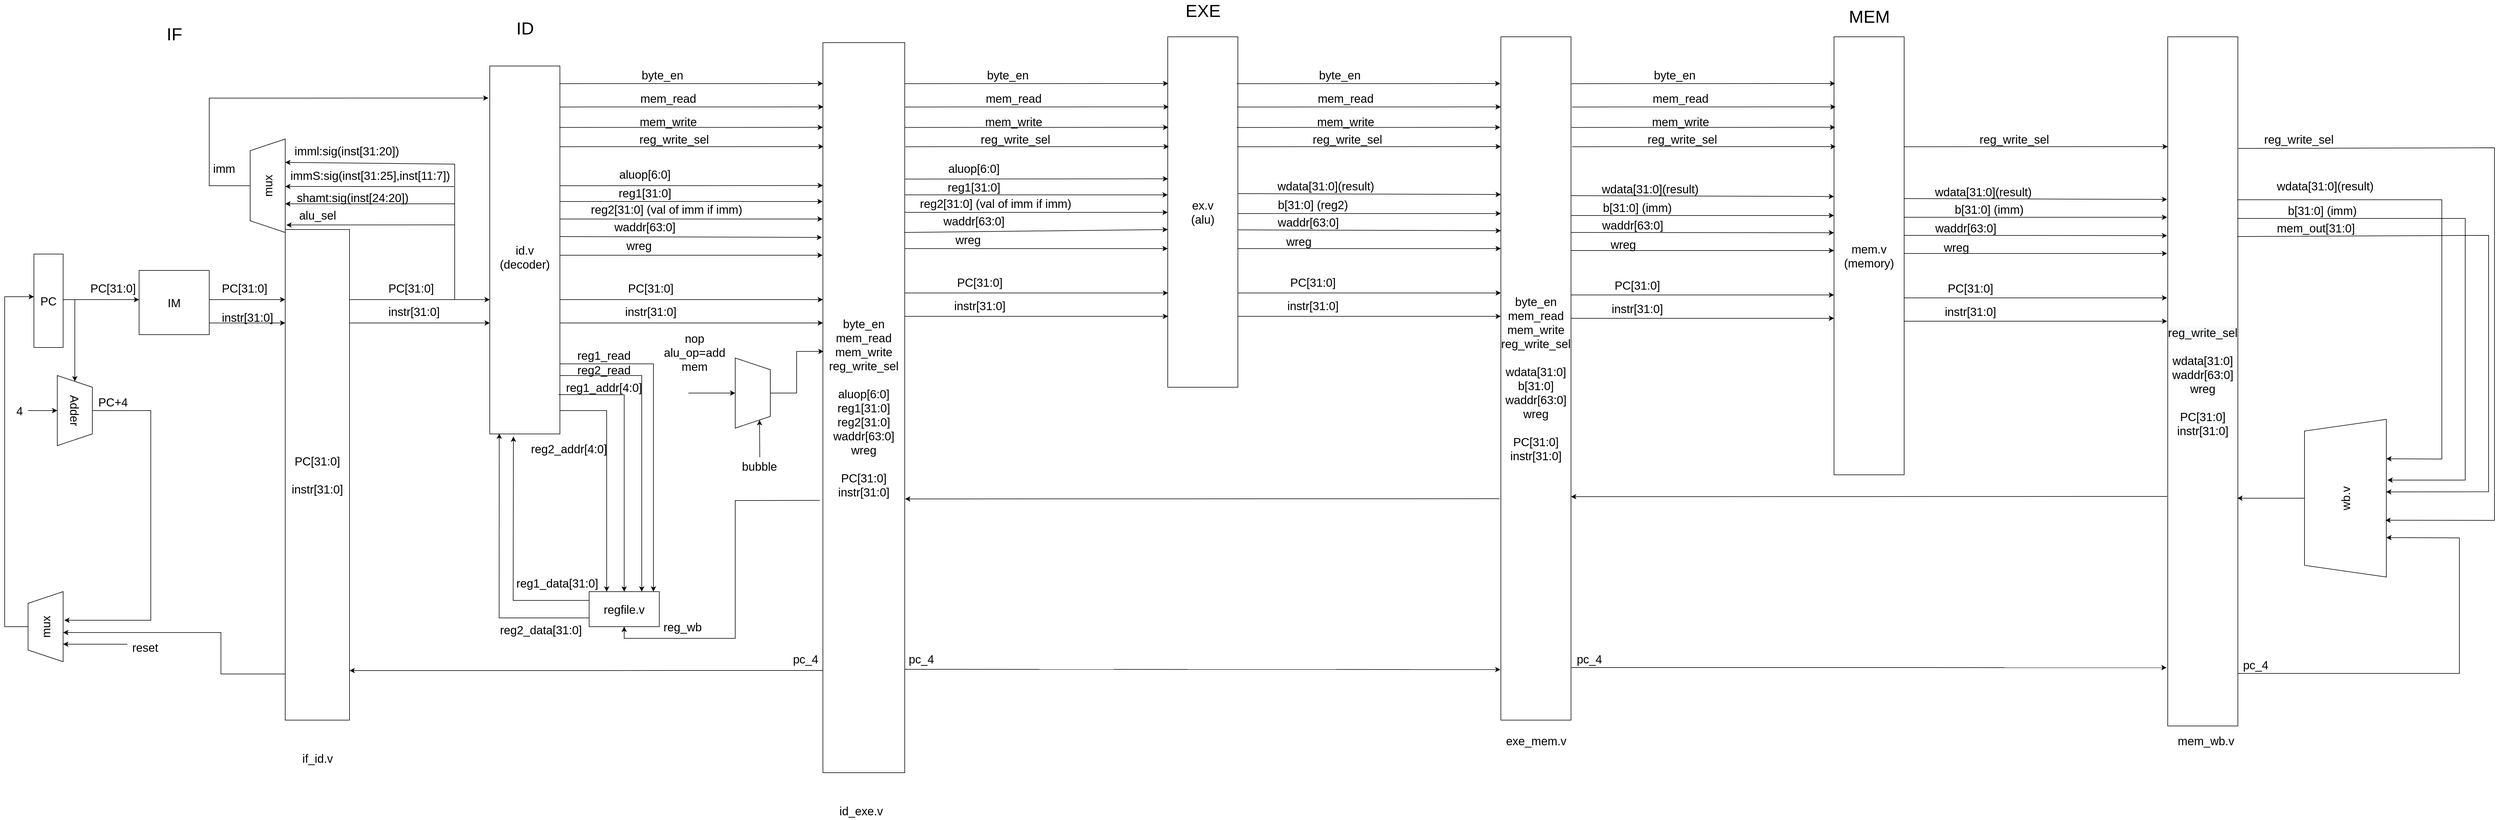 <mxfile version="15.6.8" type="github">
  <diagram id="prtHgNgQTEPvFCAcTncT" name="Page-1">
    <mxGraphModel dx="2178" dy="1965" grid="1" gridSize="10" guides="1" tooltips="1" connect="1" arrows="1" fold="1" page="1" pageScale="1" pageWidth="827" pageHeight="1169" math="0" shadow="0">
      <root>
        <mxCell id="0" />
        <mxCell id="1" parent="0" />
        <mxCell id="M1y-c-umGduQYgalox2f-2" value="&lt;font style=&quot;font-size: 20px&quot;&gt;PC&lt;/font&gt;" style="rounded=0;whiteSpace=wrap;html=1;" parent="1" vertex="1">
          <mxGeometry x="40" y="182" width="50" height="160" as="geometry" />
        </mxCell>
        <mxCell id="M1y-c-umGduQYgalox2f-3" value="" style="endArrow=classic;html=1;rounded=0;" parent="1" edge="1">
          <mxGeometry width="50" height="50" relative="1" as="geometry">
            <mxPoint x="90" y="260" as="sourcePoint" />
            <mxPoint x="220" y="260" as="targetPoint" />
          </mxGeometry>
        </mxCell>
        <mxCell id="M1y-c-umGduQYgalox2f-4" value="&lt;font style=&quot;font-size: 20px&quot;&gt;IM&lt;/font&gt;" style="whiteSpace=wrap;html=1;" parent="1" vertex="1">
          <mxGeometry x="220" y="210" width="120" height="110" as="geometry" />
        </mxCell>
        <mxCell id="M1y-c-umGduQYgalox2f-5" value="&lt;font style=&quot;font-size: 20px&quot;&gt;PC[31:0]&lt;/font&gt;" style="text;html=1;align=center;verticalAlign=middle;resizable=0;points=[];autosize=1;strokeColor=none;fillColor=none;" parent="1" vertex="1">
          <mxGeometry x="130" y="230" width="90" height="20" as="geometry" />
        </mxCell>
        <mxCell id="M1y-c-umGduQYgalox2f-6" value="" style="endArrow=classic;html=1;rounded=0;" parent="1" edge="1">
          <mxGeometry width="50" height="50" relative="1" as="geometry">
            <mxPoint x="340" y="260" as="sourcePoint" />
            <mxPoint x="470" y="260" as="targetPoint" />
          </mxGeometry>
        </mxCell>
        <mxCell id="M1y-c-umGduQYgalox2f-7" value="" style="endArrow=classic;html=1;rounded=0;" parent="1" edge="1">
          <mxGeometry width="50" height="50" relative="1" as="geometry">
            <mxPoint x="340" y="300.0" as="sourcePoint" />
            <mxPoint x="470" y="300.0" as="targetPoint" />
          </mxGeometry>
        </mxCell>
        <mxCell id="M1y-c-umGduQYgalox2f-8" value="&lt;span style=&quot;font-size: 20px&quot;&gt;PC[31:0]&lt;/span&gt;" style="text;html=1;align=center;verticalAlign=middle;resizable=0;points=[];autosize=1;strokeColor=none;fillColor=none;" parent="1" vertex="1">
          <mxGeometry x="355" y="230" width="90" height="20" as="geometry" />
        </mxCell>
        <mxCell id="M1y-c-umGduQYgalox2f-9" value="&lt;font style=&quot;font-size: 20px&quot;&gt;instr[31:0]&lt;/font&gt;" style="text;html=1;align=center;verticalAlign=middle;resizable=0;points=[];autosize=1;strokeColor=none;fillColor=none;" parent="1" vertex="1">
          <mxGeometry x="355" y="280" width="100" height="20" as="geometry" />
        </mxCell>
        <mxCell id="M1y-c-umGduQYgalox2f-10" value="&lt;font style=&quot;font-size: 20px&quot;&gt;PC[31:0]&lt;br&gt;&lt;br&gt;instr[31:0]&lt;/font&gt;" style="rounded=0;whiteSpace=wrap;html=1;align=center;" parent="1" vertex="1">
          <mxGeometry x="470" y="140" width="110" height="840" as="geometry" />
        </mxCell>
        <mxCell id="M1y-c-umGduQYgalox2f-11" value="&lt;font style=&quot;font-size: 30px&quot;&gt;IF&lt;/font&gt;" style="text;html=1;align=center;verticalAlign=middle;resizable=0;points=[];autosize=1;strokeColor=none;fillColor=none;" parent="1" vertex="1">
          <mxGeometry x="260" y="-210" width="40" height="30" as="geometry" />
        </mxCell>
        <mxCell id="M1y-c-umGduQYgalox2f-13" value="if_id.v&lt;br&gt;" style="text;html=1;align=center;verticalAlign=middle;resizable=0;points=[];autosize=1;strokeColor=none;fillColor=none;fontSize=20;" parent="1" vertex="1">
          <mxGeometry x="490" y="1030" width="70" height="30" as="geometry" />
        </mxCell>
        <mxCell id="M1y-c-umGduQYgalox2f-17" value="" style="endArrow=classic;html=1;rounded=0;entryX=0;entryY=0.636;entryDx=0;entryDy=0;entryPerimeter=0;" parent="1" edge="1">
          <mxGeometry width="50" height="50" relative="1" as="geometry">
            <mxPoint x="580" y="260.04" as="sourcePoint" />
            <mxPoint x="820" y="260.0" as="targetPoint" />
          </mxGeometry>
        </mxCell>
        <mxCell id="M1y-c-umGduQYgalox2f-18" value="" style="endArrow=classic;html=1;rounded=0;entryX=0;entryY=0.75;entryDx=0;entryDy=0;" parent="1" edge="1">
          <mxGeometry width="50" height="50" relative="1" as="geometry">
            <mxPoint x="580" y="300" as="sourcePoint" />
            <mxPoint x="820" y="300" as="targetPoint" />
          </mxGeometry>
        </mxCell>
        <mxCell id="M1y-c-umGduQYgalox2f-19" value="&lt;font style=&quot;font-size: 20px&quot;&gt;PC[31:0]&lt;/font&gt;" style="text;html=1;align=center;verticalAlign=middle;resizable=0;points=[];autosize=1;strokeColor=none;fillColor=none;" parent="1" vertex="1">
          <mxGeometry x="640" y="230" width="90" height="20" as="geometry" />
        </mxCell>
        <mxCell id="M1y-c-umGduQYgalox2f-20" value="&lt;font style=&quot;font-size: 20px&quot;&gt;instr[31:0]&lt;/font&gt;" style="text;html=1;align=center;verticalAlign=middle;resizable=0;points=[];autosize=1;strokeColor=none;fillColor=none;" parent="1" vertex="1">
          <mxGeometry x="640" y="270" width="100" height="20" as="geometry" />
        </mxCell>
        <mxCell id="M1y-c-umGduQYgalox2f-22" value="&lt;br&gt;id.v&lt;br&gt;(decoder)" style="rounded=0;whiteSpace=wrap;html=1;fontSize=20;align=center;" parent="1" vertex="1">
          <mxGeometry x="820" y="-140" width="120" height="630" as="geometry" />
        </mxCell>
        <mxCell id="M1y-c-umGduQYgalox2f-24" value="regfile.v" style="rounded=0;whiteSpace=wrap;html=1;fontSize=20;align=center;" parent="1" vertex="1">
          <mxGeometry x="990" y="760" width="120" height="60" as="geometry" />
        </mxCell>
        <mxCell id="M1y-c-umGduQYgalox2f-25" value="" style="endArrow=classic;html=1;rounded=0;fontSize=20;entryX=0.25;entryY=0;entryDx=0;entryDy=0;" parent="1" target="M1y-c-umGduQYgalox2f-24" edge="1">
          <mxGeometry width="50" height="50" relative="1" as="geometry">
            <mxPoint x="940" y="450" as="sourcePoint" />
            <mxPoint x="1170" y="310" as="targetPoint" />
            <Array as="points">
              <mxPoint x="1020" y="450" />
              <mxPoint x="1020" y="470" />
            </Array>
          </mxGeometry>
        </mxCell>
        <mxCell id="M1y-c-umGduQYgalox2f-26" value="" style="endArrow=classic;html=1;rounded=0;fontSize=20;exitX=-0.016;exitY=0.919;exitDx=0;exitDy=0;exitPerimeter=0;entryX=0.5;entryY=0;entryDx=0;entryDy=0;" parent="1" source="M1y-c-umGduQYgalox2f-31" target="M1y-c-umGduQYgalox2f-24" edge="1">
          <mxGeometry width="50" height="50" relative="1" as="geometry">
            <mxPoint x="940" y="400" as="sourcePoint" />
            <mxPoint x="1060" y="670" as="targetPoint" />
            <Array as="points">
              <mxPoint x="1050" y="423" />
            </Array>
          </mxGeometry>
        </mxCell>
        <mxCell id="M1y-c-umGduQYgalox2f-27" value="" style="endArrow=classic;html=1;rounded=0;fontSize=20;" parent="1" edge="1">
          <mxGeometry width="50" height="50" relative="1" as="geometry">
            <mxPoint x="940" y="370" as="sourcePoint" />
            <mxPoint x="1100" y="760" as="targetPoint" />
            <Array as="points">
              <mxPoint x="1100" y="370" />
            </Array>
          </mxGeometry>
        </mxCell>
        <mxCell id="M1y-c-umGduQYgalox2f-28" value="" style="endArrow=classic;html=1;rounded=0;fontSize=20;entryX=0.75;entryY=0;entryDx=0;entryDy=0;" parent="1" target="M1y-c-umGduQYgalox2f-24" edge="1">
          <mxGeometry width="50" height="50" relative="1" as="geometry">
            <mxPoint x="940" y="390" as="sourcePoint" />
            <mxPoint x="1020" y="640" as="targetPoint" />
            <Array as="points">
              <mxPoint x="1080" y="390" />
            </Array>
          </mxGeometry>
        </mxCell>
        <mxCell id="M1y-c-umGduQYgalox2f-29" value="reg1_read" style="text;html=1;align=center;verticalAlign=middle;resizable=0;points=[];autosize=1;strokeColor=none;fillColor=none;fontSize=20;" parent="1" vertex="1">
          <mxGeometry x="960" y="340" width="110" height="30" as="geometry" />
        </mxCell>
        <mxCell id="M1y-c-umGduQYgalox2f-30" value="reg2_read" style="text;html=1;align=center;verticalAlign=middle;resizable=0;points=[];autosize=1;strokeColor=none;fillColor=none;fontSize=20;" parent="1" vertex="1">
          <mxGeometry x="960" y="365" width="110" height="30" as="geometry" />
        </mxCell>
        <mxCell id="M1y-c-umGduQYgalox2f-31" value="reg1_addr[4:0]" style="text;html=1;align=center;verticalAlign=middle;resizable=0;points=[];autosize=1;strokeColor=none;fillColor=none;fontSize=20;" parent="1" vertex="1">
          <mxGeometry x="940" y="395" width="150" height="30" as="geometry" />
        </mxCell>
        <mxCell id="M1y-c-umGduQYgalox2f-32" value="reg2_addr[4:0]" style="text;html=1;align=center;verticalAlign=middle;resizable=0;points=[];autosize=1;strokeColor=none;fillColor=none;fontSize=20;" parent="1" vertex="1">
          <mxGeometry x="880" y="500" width="150" height="30" as="geometry" />
        </mxCell>
        <mxCell id="M1y-c-umGduQYgalox2f-33" value="" style="endArrow=classic;html=1;rounded=0;fontSize=20;exitX=0;exitY=0.25;exitDx=0;exitDy=0;entryX=0.337;entryY=1.007;entryDx=0;entryDy=0;entryPerimeter=0;" parent="1" source="M1y-c-umGduQYgalox2f-24" target="M1y-c-umGduQYgalox2f-22" edge="1">
          <mxGeometry width="50" height="50" relative="1" as="geometry">
            <mxPoint x="860" y="540" as="sourcePoint" />
            <mxPoint x="910" y="490" as="targetPoint" />
            <Array as="points">
              <mxPoint x="860" y="775" />
            </Array>
          </mxGeometry>
        </mxCell>
        <mxCell id="M1y-c-umGduQYgalox2f-35" value="" style="endArrow=classic;html=1;rounded=0;fontSize=20;exitX=0;exitY=0.75;exitDx=0;exitDy=0;entryX=0.135;entryY=0.999;entryDx=0;entryDy=0;entryPerimeter=0;" parent="1" source="M1y-c-umGduQYgalox2f-24" target="M1y-c-umGduQYgalox2f-22" edge="1">
          <mxGeometry width="50" height="50" relative="1" as="geometry">
            <mxPoint x="820" y="540" as="sourcePoint" />
            <mxPoint x="870" y="490" as="targetPoint" />
            <Array as="points">
              <mxPoint x="836" y="805" />
            </Array>
          </mxGeometry>
        </mxCell>
        <mxCell id="M1y-c-umGduQYgalox2f-36" value="reg1_data[31:0]" style="text;html=1;align=center;verticalAlign=middle;resizable=0;points=[];autosize=1;strokeColor=none;fillColor=none;fontSize=20;" parent="1" vertex="1">
          <mxGeometry x="855" y="730" width="160" height="30" as="geometry" />
        </mxCell>
        <mxCell id="M1y-c-umGduQYgalox2f-37" value="reg2_data[31:0]" style="text;html=1;align=center;verticalAlign=middle;resizable=0;points=[];autosize=1;strokeColor=none;fillColor=none;fontSize=20;" parent="1" vertex="1">
          <mxGeometry x="827" y="810" width="160" height="30" as="geometry" />
        </mxCell>
        <mxCell id="M1y-c-umGduQYgalox2f-38" value="&lt;span style=&quot;font-size: 30px&quot;&gt;ID&lt;/span&gt;" style="text;html=1;align=center;verticalAlign=middle;resizable=0;points=[];autosize=1;strokeColor=none;fillColor=none;" parent="1" vertex="1">
          <mxGeometry x="855" y="-220" width="50" height="30" as="geometry" />
        </mxCell>
        <mxCell id="M1y-c-umGduQYgalox2f-39" value="byte_en&lt;br&gt;mem_read&lt;br&gt;mem_write&lt;br&gt;reg_write_sel&lt;br&gt;&lt;br&gt;aluop[6:0]&lt;br&gt;reg1[31:0]&lt;br&gt;reg2[31:0]&lt;br&gt;waddr[63:0]&lt;br&gt;wreg&lt;br&gt;&lt;br&gt;PC[31:0]&lt;br&gt;instr[31:0]" style="rounded=0;whiteSpace=wrap;html=1;fontSize=20;align=center;" parent="1" vertex="1">
          <mxGeometry x="1390" y="-180" width="140" height="1250" as="geometry" />
        </mxCell>
        <mxCell id="M1y-c-umGduQYgalox2f-41" value="" style="endArrow=classic;html=1;rounded=0;fontSize=20;entryX=0.004;entryY=0.093;entryDx=0;entryDy=0;entryPerimeter=0;" parent="1" edge="1">
          <mxGeometry width="50" height="50" relative="1" as="geometry">
            <mxPoint x="939.52" y="65.02" as="sourcePoint" />
            <mxPoint x="1390" y="64.56" as="targetPoint" />
          </mxGeometry>
        </mxCell>
        <mxCell id="M1y-c-umGduQYgalox2f-42" value="" style="endArrow=classic;html=1;rounded=0;fontSize=20;" parent="1" edge="1">
          <mxGeometry width="50" height="50" relative="1" as="geometry">
            <mxPoint x="939.52" y="92.02" as="sourcePoint" />
            <mxPoint x="1389.52" y="92.02" as="targetPoint" />
          </mxGeometry>
        </mxCell>
        <mxCell id="M1y-c-umGduQYgalox2f-43" value="" style="endArrow=classic;html=1;rounded=0;fontSize=20;" parent="1" edge="1">
          <mxGeometry width="50" height="50" relative="1" as="geometry">
            <mxPoint x="939.52" y="122.02" as="sourcePoint" />
            <mxPoint x="1389.52" y="122.02" as="targetPoint" />
          </mxGeometry>
        </mxCell>
        <mxCell id="M1y-c-umGduQYgalox2f-44" value="" style="endArrow=classic;html=1;rounded=0;fontSize=20;entryX=-0.008;entryY=0.207;entryDx=0;entryDy=0;entryPerimeter=0;" parent="1" edge="1">
          <mxGeometry width="50" height="50" relative="1" as="geometry">
            <mxPoint x="939.52" y="152.02" as="sourcePoint" />
            <mxPoint x="1388.56" y="153.48" as="targetPoint" />
          </mxGeometry>
        </mxCell>
        <mxCell id="M1y-c-umGduQYgalox2f-48" value="&lt;span style=&quot;font-size: 30px&quot;&gt;EXE&lt;/span&gt;" style="text;html=1;align=center;verticalAlign=middle;resizable=0;points=[];autosize=1;strokeColor=none;fillColor=none;" parent="1" vertex="1">
          <mxGeometry x="2000" y="-250" width="80" height="30" as="geometry" />
        </mxCell>
        <mxCell id="M1y-c-umGduQYgalox2f-49" value="aluop[6:0]" style="text;html=1;align=center;verticalAlign=middle;resizable=0;points=[];autosize=1;strokeColor=none;fillColor=none;fontSize=20;" parent="1" vertex="1">
          <mxGeometry x="1035" y="30" width="100" height="30" as="geometry" />
        </mxCell>
        <mxCell id="M1y-c-umGduQYgalox2f-50" value="reg1[31:0]" style="text;html=1;align=center;verticalAlign=middle;resizable=0;points=[];autosize=1;strokeColor=none;fillColor=none;fontSize=20;" parent="1" vertex="1">
          <mxGeometry x="1030" y="62" width="110" height="30" as="geometry" />
        </mxCell>
        <mxCell id="M1y-c-umGduQYgalox2f-51" value="reg2[31:0] (val of imm if imm)" style="text;html=1;align=center;verticalAlign=middle;resizable=0;points=[];autosize=1;strokeColor=none;fillColor=none;fontSize=20;" parent="1" vertex="1">
          <mxGeometry x="987" y="90" width="270" height="30" as="geometry" />
        </mxCell>
        <mxCell id="M1y-c-umGduQYgalox2f-52" value="waddr[63:0]" style="text;html=1;align=center;verticalAlign=middle;resizable=0;points=[];autosize=1;strokeColor=none;fillColor=none;fontSize=20;" parent="1" vertex="1">
          <mxGeometry x="1025" y="120" width="120" height="30" as="geometry" />
        </mxCell>
        <mxCell id="M1y-c-umGduQYgalox2f-53" value="wreg" style="text;html=1;align=center;verticalAlign=middle;resizable=0;points=[];autosize=1;strokeColor=none;fillColor=none;fontSize=20;" parent="1" vertex="1">
          <mxGeometry x="1045" y="152" width="60" height="30" as="geometry" />
        </mxCell>
        <mxCell id="M1y-c-umGduQYgalox2f-56" value="" style="endArrow=classic;html=1;rounded=0;fontSize=20;" parent="1" edge="1">
          <mxGeometry width="50" height="50" relative="1" as="geometry">
            <mxPoint x="939.52" y="184.02" as="sourcePoint" />
            <mxPoint x="1389.52" y="184.02" as="targetPoint" />
          </mxGeometry>
        </mxCell>
        <mxCell id="M1y-c-umGduQYgalox2f-57" value="" style="endArrow=classic;html=1;rounded=0;fontSize=20;" parent="1" edge="1">
          <mxGeometry width="50" height="50" relative="1" as="geometry">
            <mxPoint x="940" y="260" as="sourcePoint" />
            <mxPoint x="1390" y="260" as="targetPoint" />
          </mxGeometry>
        </mxCell>
        <mxCell id="M1y-c-umGduQYgalox2f-58" value="" style="endArrow=classic;html=1;rounded=0;fontSize=20;" parent="1" edge="1">
          <mxGeometry width="50" height="50" relative="1" as="geometry">
            <mxPoint x="940" y="300" as="sourcePoint" />
            <mxPoint x="1390" y="300" as="targetPoint" />
          </mxGeometry>
        </mxCell>
        <mxCell id="M1y-c-umGduQYgalox2f-59" value="&lt;font style=&quot;font-size: 20px&quot;&gt;PC[31:0]&lt;/font&gt;" style="text;html=1;align=center;verticalAlign=middle;resizable=0;points=[];autosize=1;strokeColor=none;fillColor=none;" parent="1" vertex="1">
          <mxGeometry x="1050" y="230" width="90" height="20" as="geometry" />
        </mxCell>
        <mxCell id="M1y-c-umGduQYgalox2f-60" value="&lt;font style=&quot;font-size: 20px&quot;&gt;instr[31:0]&lt;/font&gt;" style="text;html=1;align=center;verticalAlign=middle;resizable=0;points=[];autosize=1;strokeColor=none;fillColor=none;" parent="1" vertex="1">
          <mxGeometry x="1045" y="270" width="100" height="20" as="geometry" />
        </mxCell>
        <mxCell id="M1y-c-umGduQYgalox2f-64" value="aluop[6:0]" style="text;html=1;align=center;verticalAlign=middle;resizable=0;points=[];autosize=1;strokeColor=none;fillColor=none;fontSize=20;" parent="1" vertex="1">
          <mxGeometry x="1598" y="20" width="100" height="30" as="geometry" />
        </mxCell>
        <mxCell id="M1y-c-umGduQYgalox2f-65" value="reg1[31:0]" style="text;html=1;align=center;verticalAlign=middle;resizable=0;points=[];autosize=1;strokeColor=none;fillColor=none;fontSize=20;" parent="1" vertex="1">
          <mxGeometry x="1593" y="52" width="110" height="30" as="geometry" />
        </mxCell>
        <mxCell id="M1y-c-umGduQYgalox2f-66" value="reg2[31:0] (val of imm if imm)" style="text;html=1;align=center;verticalAlign=middle;resizable=0;points=[];autosize=1;strokeColor=none;fillColor=none;fontSize=20;" parent="1" vertex="1">
          <mxGeometry x="1550" y="80" width="270" height="30" as="geometry" />
        </mxCell>
        <mxCell id="M1y-c-umGduQYgalox2f-67" value="waddr[63:0]" style="text;html=1;align=center;verticalAlign=middle;resizable=0;points=[];autosize=1;strokeColor=none;fillColor=none;fontSize=20;" parent="1" vertex="1">
          <mxGeometry x="1588" y="110" width="120" height="30" as="geometry" />
        </mxCell>
        <mxCell id="M1y-c-umGduQYgalox2f-68" value="wreg" style="text;html=1;align=center;verticalAlign=middle;resizable=0;points=[];autosize=1;strokeColor=none;fillColor=none;fontSize=20;" parent="1" vertex="1">
          <mxGeometry x="1608" y="142" width="60" height="30" as="geometry" />
        </mxCell>
        <mxCell id="M1y-c-umGduQYgalox2f-69" value="&lt;font style=&quot;font-size: 20px&quot;&gt;PC[31:0]&lt;/font&gt;" style="text;html=1;align=center;verticalAlign=middle;resizable=0;points=[];autosize=1;strokeColor=none;fillColor=none;" parent="1" vertex="1">
          <mxGeometry x="1613" y="220" width="90" height="20" as="geometry" />
        </mxCell>
        <mxCell id="M1y-c-umGduQYgalox2f-70" value="&lt;font style=&quot;font-size: 20px&quot;&gt;instr[31:0]&lt;/font&gt;" style="text;html=1;align=center;verticalAlign=middle;resizable=0;points=[];autosize=1;strokeColor=none;fillColor=none;" parent="1" vertex="1">
          <mxGeometry x="1608" y="260" width="100" height="20" as="geometry" />
        </mxCell>
        <mxCell id="M1y-c-umGduQYgalox2f-71" value="" style="endArrow=classic;html=1;rounded=0;fontSize=20;entryX=0.004;entryY=0.093;entryDx=0;entryDy=0;entryPerimeter=0;" parent="1" edge="1">
          <mxGeometry width="50" height="50" relative="1" as="geometry">
            <mxPoint x="1530" y="53.59" as="sourcePoint" />
            <mxPoint x="1980.48" y="53.13" as="targetPoint" />
          </mxGeometry>
        </mxCell>
        <mxCell id="M1y-c-umGduQYgalox2f-72" value="" style="endArrow=classic;html=1;rounded=0;fontSize=20;" parent="1" edge="1">
          <mxGeometry width="50" height="50" relative="1" as="geometry">
            <mxPoint x="1530" y="80.59" as="sourcePoint" />
            <mxPoint x="1980" y="80.59" as="targetPoint" />
          </mxGeometry>
        </mxCell>
        <mxCell id="M1y-c-umGduQYgalox2f-73" value="" style="endArrow=classic;html=1;rounded=0;fontSize=20;" parent="1" edge="1">
          <mxGeometry width="50" height="50" relative="1" as="geometry">
            <mxPoint x="1530" y="110.59" as="sourcePoint" />
            <mxPoint x="1980" y="110.59" as="targetPoint" />
          </mxGeometry>
        </mxCell>
        <mxCell id="M1y-c-umGduQYgalox2f-74" value="" style="endArrow=classic;html=1;rounded=0;fontSize=20;" parent="1" edge="1">
          <mxGeometry width="50" height="50" relative="1" as="geometry">
            <mxPoint x="2090" y="140.54" as="sourcePoint" />
            <mxPoint x="2550" y="142" as="targetPoint" />
          </mxGeometry>
        </mxCell>
        <mxCell id="M1y-c-umGduQYgalox2f-75" value="" style="endArrow=classic;html=1;rounded=0;fontSize=20;" parent="1" edge="1">
          <mxGeometry width="50" height="50" relative="1" as="geometry">
            <mxPoint x="1530" y="172.59" as="sourcePoint" />
            <mxPoint x="1980" y="172.59" as="targetPoint" />
          </mxGeometry>
        </mxCell>
        <mxCell id="M1y-c-umGduQYgalox2f-76" value="" style="endArrow=classic;html=1;rounded=0;fontSize=20;" parent="1" edge="1">
          <mxGeometry width="50" height="50" relative="1" as="geometry">
            <mxPoint x="1530.48" y="248.57" as="sourcePoint" />
            <mxPoint x="1980.48" y="248.57" as="targetPoint" />
          </mxGeometry>
        </mxCell>
        <mxCell id="M1y-c-umGduQYgalox2f-77" value="" style="endArrow=classic;html=1;rounded=0;fontSize=20;" parent="1" edge="1">
          <mxGeometry width="50" height="50" relative="1" as="geometry">
            <mxPoint x="1530.48" y="288.57" as="sourcePoint" />
            <mxPoint x="1980.48" y="288.57" as="targetPoint" />
          </mxGeometry>
        </mxCell>
        <mxCell id="M1y-c-umGduQYgalox2f-80" value="id_exe.v" style="text;html=1;align=center;verticalAlign=middle;resizable=0;points=[];autosize=1;strokeColor=none;fillColor=none;fontSize=20;" parent="1" vertex="1">
          <mxGeometry x="1410" y="1120" width="90" height="30" as="geometry" />
        </mxCell>
        <mxCell id="M1y-c-umGduQYgalox2f-81" value="ex.v&lt;br&gt;(alu)" style="rounded=0;whiteSpace=wrap;html=1;fontSize=20;align=center;" parent="1" vertex="1">
          <mxGeometry x="1980" y="-190" width="120" height="600" as="geometry" />
        </mxCell>
        <mxCell id="M1y-c-umGduQYgalox2f-83" value="waddr[63:0]" style="text;html=1;align=center;verticalAlign=middle;resizable=0;points=[];autosize=1;strokeColor=none;fillColor=none;fontSize=20;" parent="1" vertex="1">
          <mxGeometry x="2160" y="112" width="120" height="30" as="geometry" />
        </mxCell>
        <mxCell id="M1y-c-umGduQYgalox2f-84" value="" style="endArrow=classic;html=1;rounded=0;fontSize=20;exitX=0.994;exitY=0.26;exitDx=0;exitDy=0;exitPerimeter=0;" parent="1" source="M1y-c-umGduQYgalox2f-39" edge="1">
          <mxGeometry width="50" height="50" relative="1" as="geometry">
            <mxPoint x="1540" y="150.59" as="sourcePoint" />
            <mxPoint x="1980" y="140" as="targetPoint" />
          </mxGeometry>
        </mxCell>
        <mxCell id="M1y-c-umGduQYgalox2f-85" value="wreg" style="text;html=1;align=center;verticalAlign=middle;resizable=0;points=[];autosize=1;strokeColor=none;fillColor=none;fontSize=20;" parent="1" vertex="1">
          <mxGeometry x="2174" y="145" width="60" height="30" as="geometry" />
        </mxCell>
        <mxCell id="M1y-c-umGduQYgalox2f-86" value="" style="endArrow=classic;html=1;rounded=0;fontSize=20;" parent="1" edge="1">
          <mxGeometry width="50" height="50" relative="1" as="geometry">
            <mxPoint x="2100" y="172.59" as="sourcePoint" />
            <mxPoint x="2550" y="172.59" as="targetPoint" />
          </mxGeometry>
        </mxCell>
        <mxCell id="M1y-c-umGduQYgalox2f-87" value="&lt;font style=&quot;font-size: 20px&quot;&gt;PC[31:0]&lt;/font&gt;" style="text;html=1;align=center;verticalAlign=middle;resizable=0;points=[];autosize=1;strokeColor=none;fillColor=none;" parent="1" vertex="1">
          <mxGeometry x="2182.52" y="220" width="90" height="20" as="geometry" />
        </mxCell>
        <mxCell id="M1y-c-umGduQYgalox2f-88" value="&lt;font style=&quot;font-size: 20px&quot;&gt;instr[31:0]&lt;/font&gt;" style="text;html=1;align=center;verticalAlign=middle;resizable=0;points=[];autosize=1;strokeColor=none;fillColor=none;" parent="1" vertex="1">
          <mxGeometry x="2177.52" y="260" width="100" height="20" as="geometry" />
        </mxCell>
        <mxCell id="M1y-c-umGduQYgalox2f-89" value="" style="endArrow=classic;html=1;rounded=0;fontSize=20;" parent="1" edge="1">
          <mxGeometry width="50" height="50" relative="1" as="geometry">
            <mxPoint x="2100" y="248.57" as="sourcePoint" />
            <mxPoint x="2550.0" y="248.57" as="targetPoint" />
          </mxGeometry>
        </mxCell>
        <mxCell id="M1y-c-umGduQYgalox2f-90" value="" style="endArrow=classic;html=1;rounded=0;fontSize=20;" parent="1" edge="1">
          <mxGeometry width="50" height="50" relative="1" as="geometry">
            <mxPoint x="2100" y="288.57" as="sourcePoint" />
            <mxPoint x="2550.0" y="288.57" as="targetPoint" />
          </mxGeometry>
        </mxCell>
        <mxCell id="M1y-c-umGduQYgalox2f-91" value="" style="endArrow=classic;html=1;rounded=0;fontSize=20;" parent="1" edge="1">
          <mxGeometry width="50" height="50" relative="1" as="geometry">
            <mxPoint x="2100" y="78.54" as="sourcePoint" />
            <mxPoint x="2550" y="80" as="targetPoint" />
          </mxGeometry>
        </mxCell>
        <mxCell id="M1y-c-umGduQYgalox2f-92" value="wdata[31:0](result)" style="text;html=1;align=center;verticalAlign=middle;resizable=0;points=[];autosize=1;strokeColor=none;fillColor=none;fontSize=20;" parent="1" vertex="1">
          <mxGeometry x="2160" y="50" width="180" height="30" as="geometry" />
        </mxCell>
        <mxCell id="M1y-c-umGduQYgalox2f-93" value="b[31:0] (reg2)" style="text;html=1;align=center;verticalAlign=middle;resizable=0;points=[];autosize=1;strokeColor=none;fillColor=none;fontSize=20;" parent="1" vertex="1">
          <mxGeometry x="2157.52" y="82" width="140" height="30" as="geometry" />
        </mxCell>
        <mxCell id="M1y-c-umGduQYgalox2f-94" value="" style="endArrow=classic;html=1;rounded=0;fontSize=20;" parent="1" edge="1">
          <mxGeometry width="50" height="50" relative="1" as="geometry">
            <mxPoint x="2100" y="112.59" as="sourcePoint" />
            <mxPoint x="2550" y="112.59" as="targetPoint" />
          </mxGeometry>
        </mxCell>
        <mxCell id="M1y-c-umGduQYgalox2f-97" value="byte_en&lt;br&gt;mem_read&lt;br&gt;mem_write&lt;br&gt;reg_write_sel&lt;br&gt;&lt;br&gt;wdata[31:0]&lt;br&gt;b[31:0]&lt;br&gt;waddr[63:0]&lt;br&gt;wreg&lt;br&gt;&lt;br&gt;PC[31:0]&lt;br&gt;instr[31:0]" style="rounded=0;whiteSpace=wrap;html=1;fontSize=20;align=center;" parent="1" vertex="1">
          <mxGeometry x="2550" y="-190" width="120" height="1170" as="geometry" />
        </mxCell>
        <mxCell id="M1y-c-umGduQYgalox2f-98" value="exe_mem.v" style="text;html=1;align=center;verticalAlign=middle;resizable=0;points=[];autosize=1;strokeColor=none;fillColor=none;fontSize=20;" parent="1" vertex="1">
          <mxGeometry x="2550" y="1000" width="120" height="30" as="geometry" />
        </mxCell>
        <mxCell id="M1y-c-umGduQYgalox2f-116" value="waddr[63:0]" style="text;html=1;align=center;verticalAlign=middle;resizable=0;points=[];autosize=1;strokeColor=none;fillColor=none;fontSize=20;" parent="1" vertex="1">
          <mxGeometry x="2715.48" y="117" width="120" height="30" as="geometry" />
        </mxCell>
        <mxCell id="M1y-c-umGduQYgalox2f-117" value="wreg" style="text;html=1;align=center;verticalAlign=middle;resizable=0;points=[];autosize=1;strokeColor=none;fillColor=none;fontSize=20;" parent="1" vertex="1">
          <mxGeometry x="2729.48" y="150" width="60" height="30" as="geometry" />
        </mxCell>
        <mxCell id="M1y-c-umGduQYgalox2f-118" value="&lt;font style=&quot;font-size: 20px&quot;&gt;PC[31:0]&lt;/font&gt;" style="text;html=1;align=center;verticalAlign=middle;resizable=0;points=[];autosize=1;strokeColor=none;fillColor=none;" parent="1" vertex="1">
          <mxGeometry x="2738" y="225" width="90" height="20" as="geometry" />
        </mxCell>
        <mxCell id="M1y-c-umGduQYgalox2f-119" value="&lt;font style=&quot;font-size: 20px&quot;&gt;instr[31:0]&lt;/font&gt;" style="text;html=1;align=center;verticalAlign=middle;resizable=0;points=[];autosize=1;strokeColor=none;fillColor=none;" parent="1" vertex="1">
          <mxGeometry x="2733" y="265" width="100" height="20" as="geometry" />
        </mxCell>
        <mxCell id="M1y-c-umGduQYgalox2f-120" value="wdata[31:0](result)" style="text;html=1;align=center;verticalAlign=middle;resizable=0;points=[];autosize=1;strokeColor=none;fillColor=none;fontSize=20;" parent="1" vertex="1">
          <mxGeometry x="2715.48" y="55" width="180" height="30" as="geometry" />
        </mxCell>
        <mxCell id="M1y-c-umGduQYgalox2f-121" value="b[31:0] (imm)" style="text;html=1;align=center;verticalAlign=middle;resizable=0;points=[];autosize=1;strokeColor=none;fillColor=none;fontSize=20;" parent="1" vertex="1">
          <mxGeometry x="2718" y="87" width="130" height="30" as="geometry" />
        </mxCell>
        <mxCell id="M1y-c-umGduQYgalox2f-128" value="" style="endArrow=classic;html=1;rounded=0;fontSize=20;" parent="1" edge="1">
          <mxGeometry width="50" height="50" relative="1" as="geometry">
            <mxPoint x="2670" y="145" as="sourcePoint" />
            <mxPoint x="3120" y="145.46" as="targetPoint" />
          </mxGeometry>
        </mxCell>
        <mxCell id="M1y-c-umGduQYgalox2f-129" value="" style="endArrow=classic;html=1;rounded=0;fontSize=20;" parent="1" edge="1">
          <mxGeometry width="50" height="50" relative="1" as="geometry">
            <mxPoint x="2670" y="176.05" as="sourcePoint" />
            <mxPoint x="3120" y="176.05" as="targetPoint" />
          </mxGeometry>
        </mxCell>
        <mxCell id="M1y-c-umGduQYgalox2f-130" value="" style="endArrow=classic;html=1;rounded=0;fontSize=20;" parent="1" edge="1">
          <mxGeometry width="50" height="50" relative="1" as="geometry">
            <mxPoint x="2670" y="252.03" as="sourcePoint" />
            <mxPoint x="3120.0" y="252.03" as="targetPoint" />
          </mxGeometry>
        </mxCell>
        <mxCell id="M1y-c-umGduQYgalox2f-131" value="" style="endArrow=classic;html=1;rounded=0;fontSize=20;" parent="1" edge="1">
          <mxGeometry width="50" height="50" relative="1" as="geometry">
            <mxPoint x="2670" y="292.03" as="sourcePoint" />
            <mxPoint x="3120.0" y="292.03" as="targetPoint" />
          </mxGeometry>
        </mxCell>
        <mxCell id="M1y-c-umGduQYgalox2f-132" value="" style="endArrow=classic;html=1;rounded=0;fontSize=20;" parent="1" edge="1">
          <mxGeometry width="50" height="50" relative="1" as="geometry">
            <mxPoint x="2670" y="82.0" as="sourcePoint" />
            <mxPoint x="3120" y="83.46" as="targetPoint" />
          </mxGeometry>
        </mxCell>
        <mxCell id="M1y-c-umGduQYgalox2f-133" value="" style="endArrow=classic;html=1;rounded=0;fontSize=20;" parent="1" edge="1">
          <mxGeometry width="50" height="50" relative="1" as="geometry">
            <mxPoint x="2670" y="116.05" as="sourcePoint" />
            <mxPoint x="3120" y="116.05" as="targetPoint" />
          </mxGeometry>
        </mxCell>
        <mxCell id="M1y-c-umGduQYgalox2f-134" value="mem.v&lt;br&gt;(memory)" style="rounded=0;whiteSpace=wrap;html=1;fontSize=20;align=center;" parent="1" vertex="1">
          <mxGeometry x="3120" y="-190" width="120" height="750" as="geometry" />
        </mxCell>
        <mxCell id="M1y-c-umGduQYgalox2f-141" value="&lt;span style=&quot;font-size: 30px&quot;&gt;MEM&lt;/span&gt;" style="text;html=1;align=center;verticalAlign=middle;resizable=0;points=[];autosize=1;strokeColor=none;fillColor=none;" parent="1" vertex="1">
          <mxGeometry x="3135" y="-240" width="90" height="30" as="geometry" />
        </mxCell>
        <mxCell id="M1y-c-umGduQYgalox2f-142" value="waddr[63:0]" style="text;html=1;align=center;verticalAlign=middle;resizable=0;points=[];autosize=1;strokeColor=none;fillColor=none;fontSize=20;" parent="1" vertex="1">
          <mxGeometry x="3285.48" y="122" width="120" height="30" as="geometry" />
        </mxCell>
        <mxCell id="M1y-c-umGduQYgalox2f-143" value="wreg" style="text;html=1;align=center;verticalAlign=middle;resizable=0;points=[];autosize=1;strokeColor=none;fillColor=none;fontSize=20;" parent="1" vertex="1">
          <mxGeometry x="3299.48" y="155" width="60" height="30" as="geometry" />
        </mxCell>
        <mxCell id="M1y-c-umGduQYgalox2f-144" value="&lt;font style=&quot;font-size: 20px&quot;&gt;PC[31:0]&lt;/font&gt;" style="text;html=1;align=center;verticalAlign=middle;resizable=0;points=[];autosize=1;strokeColor=none;fillColor=none;" parent="1" vertex="1">
          <mxGeometry x="3308" y="230" width="90" height="20" as="geometry" />
        </mxCell>
        <mxCell id="M1y-c-umGduQYgalox2f-145" value="&lt;font style=&quot;font-size: 20px&quot;&gt;instr[31:0]&lt;/font&gt;" style="text;html=1;align=center;verticalAlign=middle;resizable=0;points=[];autosize=1;strokeColor=none;fillColor=none;" parent="1" vertex="1">
          <mxGeometry x="3303" y="270" width="100" height="20" as="geometry" />
        </mxCell>
        <mxCell id="M1y-c-umGduQYgalox2f-146" value="wdata[31:0](result)" style="text;html=1;align=center;verticalAlign=middle;resizable=0;points=[];autosize=1;strokeColor=none;fillColor=none;fontSize=20;" parent="1" vertex="1">
          <mxGeometry x="3285.48" y="60" width="180" height="30" as="geometry" />
        </mxCell>
        <mxCell id="M1y-c-umGduQYgalox2f-147" value="" style="endArrow=classic;html=1;rounded=0;fontSize=20;" parent="1" edge="1">
          <mxGeometry width="50" height="50" relative="1" as="geometry">
            <mxPoint x="3240" y="150" as="sourcePoint" />
            <mxPoint x="3690" y="150.46" as="targetPoint" />
          </mxGeometry>
        </mxCell>
        <mxCell id="M1y-c-umGduQYgalox2f-148" value="" style="endArrow=classic;html=1;rounded=0;fontSize=20;" parent="1" edge="1">
          <mxGeometry width="50" height="50" relative="1" as="geometry">
            <mxPoint x="3240" y="181.05" as="sourcePoint" />
            <mxPoint x="3690" y="181.05" as="targetPoint" />
          </mxGeometry>
        </mxCell>
        <mxCell id="M1y-c-umGduQYgalox2f-149" value="" style="endArrow=classic;html=1;rounded=0;fontSize=20;" parent="1" edge="1">
          <mxGeometry width="50" height="50" relative="1" as="geometry">
            <mxPoint x="3240" y="257.03" as="sourcePoint" />
            <mxPoint x="3690" y="257.03" as="targetPoint" />
          </mxGeometry>
        </mxCell>
        <mxCell id="M1y-c-umGduQYgalox2f-150" value="" style="endArrow=classic;html=1;rounded=0;fontSize=20;" parent="1" edge="1">
          <mxGeometry width="50" height="50" relative="1" as="geometry">
            <mxPoint x="3240" y="297.03" as="sourcePoint" />
            <mxPoint x="3690" y="297.03" as="targetPoint" />
          </mxGeometry>
        </mxCell>
        <mxCell id="M1y-c-umGduQYgalox2f-151" value="" style="endArrow=classic;html=1;rounded=0;fontSize=20;" parent="1" edge="1">
          <mxGeometry width="50" height="50" relative="1" as="geometry">
            <mxPoint x="3240" y="87" as="sourcePoint" />
            <mxPoint x="3690" y="88.46" as="targetPoint" />
          </mxGeometry>
        </mxCell>
        <mxCell id="M1y-c-umGduQYgalox2f-152" value="&lt;span style=&quot;color: rgb(0 , 0 , 0) ; font-family: &amp;#34;helvetica&amp;#34; ; font-size: 20px ; font-style: normal ; font-weight: 400 ; letter-spacing: normal ; text-align: center ; text-indent: 0px ; text-transform: none ; word-spacing: 0px ; background-color: rgb(248 , 249 , 250) ; display: inline ; float: none&quot;&gt;reg_write_sel&lt;br&gt;&lt;br&gt;wdata[31:0]&lt;br&gt;&lt;span style=&quot;font-family: &amp;#34;helvetica&amp;#34;&quot;&gt;waddr[63:0]&lt;br&gt;&lt;/span&gt;wreg&lt;br&gt;&lt;br&gt;PC[31:0]&lt;br&gt;instr[31:0]&lt;br&gt;&lt;/span&gt;" style="rounded=0;whiteSpace=wrap;html=1;fontSize=20;align=center;" parent="1" vertex="1">
          <mxGeometry x="3691" y="-190" width="120" height="1180" as="geometry" />
        </mxCell>
        <mxCell id="M1y-c-umGduQYgalox2f-157" value="mem_out[31:0]" style="text;html=1;align=center;verticalAlign=middle;resizable=0;points=[];autosize=1;strokeColor=none;fillColor=none;fontSize=20;" parent="1" vertex="1">
          <mxGeometry x="3869.48" y="122" width="150" height="30" as="geometry" />
        </mxCell>
        <mxCell id="M1y-c-umGduQYgalox2f-158" value="" style="endArrow=classic;html=1;rounded=0;fontSize=20;entryX=0.54;entryY=0.998;entryDx=0;entryDy=0;entryPerimeter=0;" parent="1" target="M1y-c-umGduQYgalox2f-167" edge="1">
          <mxGeometry width="50" height="50" relative="1" as="geometry">
            <mxPoint x="3810" y="152" as="sourcePoint" />
            <mxPoint x="4260" y="152.46" as="targetPoint" />
            <Array as="points">
              <mxPoint x="4240" y="150" />
              <mxPoint x="4240" y="589" />
            </Array>
          </mxGeometry>
        </mxCell>
        <mxCell id="M1y-c-umGduQYgalox2f-162" value="" style="endArrow=classic;html=1;rounded=0;fontSize=20;entryX=0.75;entryY=1;entryDx=0;entryDy=0;" parent="1" target="M1y-c-umGduQYgalox2f-167" edge="1">
          <mxGeometry width="50" height="50" relative="1" as="geometry">
            <mxPoint x="3810" y="89" as="sourcePoint" />
            <mxPoint x="4260" y="90.46" as="targetPoint" />
            <Array as="points">
              <mxPoint x="4160" y="89" />
              <mxPoint x="4160" y="533" />
            </Array>
          </mxGeometry>
        </mxCell>
        <mxCell id="M1y-c-umGduQYgalox2f-165" value="mem_wb.v" style="text;html=1;align=center;verticalAlign=middle;resizable=0;points=[];autosize=1;strokeColor=none;fillColor=none;fontSize=20;" parent="1" vertex="1">
          <mxGeometry x="3701" y="1000" width="110" height="30" as="geometry" />
        </mxCell>
        <mxCell id="M1y-c-umGduQYgalox2f-166" value="wdata[31:0](result)" style="text;html=1;align=center;verticalAlign=middle;resizable=0;points=[];autosize=1;strokeColor=none;fillColor=none;fontSize=20;" parent="1" vertex="1">
          <mxGeometry x="3870" y="50" width="180" height="30" as="geometry" />
        </mxCell>
        <mxCell id="M1y-c-umGduQYgalox2f-167" value="wb.v" style="shape=trapezoid;perimeter=trapezoidPerimeter;whiteSpace=wrap;html=1;fixedSize=1;fontSize=20;align=center;rotation=-90;" parent="1" vertex="1">
          <mxGeometry x="3860" y="530" width="270" height="140" as="geometry" />
        </mxCell>
        <mxCell id="M1y-c-umGduQYgalox2f-178" value="b[31:0] (imm)" style="text;html=1;align=center;verticalAlign=middle;resizable=0;points=[];autosize=1;strokeColor=none;fillColor=none;fontSize=20;" parent="1" vertex="1">
          <mxGeometry x="3320.48" y="90" width="130" height="30" as="geometry" />
        </mxCell>
        <mxCell id="M1y-c-umGduQYgalox2f-179" value="" style="endArrow=classic;html=1;rounded=0;fontSize=20;" parent="1" edge="1">
          <mxGeometry width="50" height="50" relative="1" as="geometry">
            <mxPoint x="3240" y="119.05" as="sourcePoint" />
            <mxPoint x="3690" y="119.05" as="targetPoint" />
          </mxGeometry>
        </mxCell>
        <mxCell id="M1y-c-umGduQYgalox2f-180" value="b[31:0] (imm)" style="text;html=1;align=center;verticalAlign=middle;resizable=0;points=[];autosize=1;strokeColor=none;fillColor=none;fontSize=20;" parent="1" vertex="1">
          <mxGeometry x="3890.48" y="92" width="130" height="30" as="geometry" />
        </mxCell>
        <mxCell id="M1y-c-umGduQYgalox2f-181" value="" style="endArrow=classic;html=1;rounded=0;fontSize=20;entryX=0.615;entryY=1.014;entryDx=0;entryDy=0;entryPerimeter=0;" parent="1" target="M1y-c-umGduQYgalox2f-167" edge="1">
          <mxGeometry width="50" height="50" relative="1" as="geometry">
            <mxPoint x="3810" y="121.05" as="sourcePoint" />
            <mxPoint x="4260" y="121.05" as="targetPoint" />
            <Array as="points">
              <mxPoint x="4200" y="121" />
              <mxPoint x="4200" y="569" />
            </Array>
          </mxGeometry>
        </mxCell>
        <mxCell id="M1y-c-umGduQYgalox2f-182" value="" style="endArrow=classic;html=1;rounded=0;fontSize=20;entryX=-0.007;entryY=0.926;entryDx=0;entryDy=0;entryPerimeter=0;" parent="1" target="M1y-c-umGduQYgalox2f-97" edge="1">
          <mxGeometry width="50" height="50" relative="1" as="geometry">
            <mxPoint x="1530" y="893" as="sourcePoint" />
            <mxPoint x="1580" y="830" as="targetPoint" />
          </mxGeometry>
        </mxCell>
        <mxCell id="M1y-c-umGduQYgalox2f-183" value="pc_4" style="text;html=1;align=center;verticalAlign=middle;resizable=0;points=[];autosize=1;strokeColor=none;fillColor=none;fontSize=20;" parent="1" vertex="1">
          <mxGeometry x="1528" y="860" width="60" height="30" as="geometry" />
        </mxCell>
        <mxCell id="M1y-c-umGduQYgalox2f-184" value="" style="endArrow=classic;html=1;rounded=0;fontSize=20;entryX=-0.017;entryY=0.897;entryDx=0;entryDy=0;entryPerimeter=0;" parent="1" edge="1">
          <mxGeometry width="50" height="50" relative="1" as="geometry">
            <mxPoint x="2671.02" y="890" as="sourcePoint" />
            <mxPoint x="3688.98" y="890.09" as="targetPoint" />
          </mxGeometry>
        </mxCell>
        <mxCell id="M1y-c-umGduQYgalox2f-185" value="pc_4" style="text;html=1;align=center;verticalAlign=middle;resizable=0;points=[];autosize=1;strokeColor=none;fillColor=none;fontSize=20;" parent="1" vertex="1">
          <mxGeometry x="2671.02" y="860" width="60" height="30" as="geometry" />
        </mxCell>
        <mxCell id="M1y-c-umGduQYgalox2f-186" value="" style="endArrow=classic;html=1;rounded=0;fontSize=20;entryX=0.25;entryY=1;entryDx=0;entryDy=0;" parent="1" target="M1y-c-umGduQYgalox2f-167" edge="1">
          <mxGeometry width="50" height="50" relative="1" as="geometry">
            <mxPoint x="3811" y="900" as="sourcePoint" />
            <mxPoint x="4066" y="890" as="targetPoint" />
            <Array as="points">
              <mxPoint x="4190" y="900" />
              <mxPoint x="4190" y="668" />
            </Array>
          </mxGeometry>
        </mxCell>
        <mxCell id="M1y-c-umGduQYgalox2f-187" value="pc_4" style="text;html=1;align=center;verticalAlign=middle;resizable=0;points=[];autosize=1;strokeColor=none;fillColor=none;fontSize=20;" parent="1" vertex="1">
          <mxGeometry x="3811" y="870" width="60" height="30" as="geometry" />
        </mxCell>
        <mxCell id="M1y-c-umGduQYgalox2f-188" value="" style="endArrow=classic;html=1;rounded=0;fontSize=20;exitX=0.5;exitY=0;exitDx=0;exitDy=0;" parent="1" source="M1y-c-umGduQYgalox2f-167" edge="1">
          <mxGeometry width="50" height="50" relative="1" as="geometry">
            <mxPoint x="3810" y="710" as="sourcePoint" />
            <mxPoint x="3810" y="600" as="targetPoint" />
          </mxGeometry>
        </mxCell>
        <mxCell id="M1y-c-umGduQYgalox2f-189" value="" style="endArrow=classic;html=1;rounded=0;fontSize=20;entryX=1;entryY=0.673;entryDx=0;entryDy=0;entryPerimeter=0;" parent="1" target="M1y-c-umGduQYgalox2f-97" edge="1">
          <mxGeometry width="50" height="50" relative="1" as="geometry">
            <mxPoint x="3690" y="597" as="sourcePoint" />
            <mxPoint x="3050" y="660" as="targetPoint" />
          </mxGeometry>
        </mxCell>
        <mxCell id="M1y-c-umGduQYgalox2f-190" value="" style="endArrow=classic;html=1;rounded=0;fontSize=20;exitX=-0.019;exitY=0.676;exitDx=0;exitDy=0;entryX=1.004;entryY=0.625;entryDx=0;entryDy=0;entryPerimeter=0;exitPerimeter=0;" parent="1" edge="1" target="M1y-c-umGduQYgalox2f-39" source="M1y-c-umGduQYgalox2f-97">
          <mxGeometry width="50" height="50" relative="1" as="geometry">
            <mxPoint x="2551" y="668.42" as="sourcePoint" />
            <mxPoint x="1530" y="670" as="targetPoint" />
          </mxGeometry>
        </mxCell>
        <mxCell id="M1y-c-umGduQYgalox2f-191" value="" style="endArrow=classic;html=1;rounded=0;fontSize=20;exitX=-0.037;exitY=0.627;exitDx=0;exitDy=0;exitPerimeter=0;entryX=0.5;entryY=1;entryDx=0;entryDy=0;" parent="1" source="M1y-c-umGduQYgalox2f-39" target="M1y-c-umGduQYgalox2f-24" edge="1">
          <mxGeometry width="50" height="50" relative="1" as="geometry">
            <mxPoint x="1250" y="700" as="sourcePoint" />
            <mxPoint x="1300" y="650" as="targetPoint" />
            <Array as="points">
              <mxPoint x="1240" y="604" />
              <mxPoint x="1240" y="840" />
              <mxPoint x="1050" y="840" />
            </Array>
          </mxGeometry>
        </mxCell>
        <mxCell id="M1y-c-umGduQYgalox2f-193" value="reg_wb" style="text;html=1;strokeColor=none;fillColor=none;align=center;verticalAlign=middle;whiteSpace=wrap;rounded=0;fontSize=20;" parent="1" vertex="1">
          <mxGeometry x="1120" y="805" width="60" height="30" as="geometry" />
        </mxCell>
        <mxCell id="M1y-c-umGduQYgalox2f-194" value="" style="endArrow=classic;html=1;rounded=0;fontSize=20;exitX=1.01;exitY=1.167;exitDx=0;exitDy=0;exitPerimeter=0;entryX=1;entryY=0.899;entryDx=0;entryDy=0;entryPerimeter=0;" parent="1" source="M1y-c-umGduQYgalox2f-195" target="M1y-c-umGduQYgalox2f-10" edge="1">
          <mxGeometry width="50" height="50" relative="1" as="geometry">
            <mxPoint x="1300" y="890" as="sourcePoint" />
            <mxPoint x="1350" y="840" as="targetPoint" />
          </mxGeometry>
        </mxCell>
        <mxCell id="M1y-c-umGduQYgalox2f-195" value="pc_4" style="text;html=1;align=center;verticalAlign=middle;resizable=0;points=[];autosize=1;strokeColor=none;fillColor=none;fontSize=20;" parent="1" vertex="1">
          <mxGeometry x="1330" y="860" width="60" height="30" as="geometry" />
        </mxCell>
        <mxCell id="EZNbji20lrhulTIrqfHr-3" value="" style="endArrow=classic;html=1;rounded=0;fontSize=20;" edge="1" parent="1" target="EZNbji20lrhulTIrqfHr-4">
          <mxGeometry width="50" height="50" relative="1" as="geometry">
            <mxPoint x="110" y="260" as="sourcePoint" />
            <mxPoint x="110" y="410" as="targetPoint" />
          </mxGeometry>
        </mxCell>
        <mxCell id="EZNbji20lrhulTIrqfHr-4" value="Adder" style="shape=trapezoid;perimeter=trapezoidPerimeter;whiteSpace=wrap;html=1;fixedSize=1;fontSize=20;align=center;rotation=90;" vertex="1" parent="1">
          <mxGeometry x="50" y="420" width="120" height="60" as="geometry" />
        </mxCell>
        <mxCell id="EZNbji20lrhulTIrqfHr-5" value="" style="endArrow=classic;html=1;rounded=0;fontSize=20;entryX=0.592;entryY=1.033;entryDx=0;entryDy=0;entryPerimeter=0;" edge="1" parent="1" target="EZNbji20lrhulTIrqfHr-10">
          <mxGeometry width="50" height="50" relative="1" as="geometry">
            <mxPoint x="140" y="450" as="sourcePoint" />
            <mxPoint x="220" y="450" as="targetPoint" />
            <Array as="points">
              <mxPoint x="240" y="450" />
              <mxPoint x="240" y="809" />
            </Array>
          </mxGeometry>
        </mxCell>
        <mxCell id="EZNbji20lrhulTIrqfHr-6" value="" style="endArrow=classic;html=1;rounded=0;fontSize=20;" edge="1" parent="1">
          <mxGeometry width="50" height="50" relative="1" as="geometry">
            <mxPoint x="30" y="450" as="sourcePoint" />
            <mxPoint x="80" y="450" as="targetPoint" />
          </mxGeometry>
        </mxCell>
        <mxCell id="EZNbji20lrhulTIrqfHr-7" value="4" style="text;html=1;align=center;verticalAlign=middle;resizable=0;points=[];autosize=1;strokeColor=none;fillColor=none;fontSize=20;" vertex="1" parent="1">
          <mxGeometry y="435" width="30" height="30" as="geometry" />
        </mxCell>
        <mxCell id="EZNbji20lrhulTIrqfHr-8" value="" style="endArrow=classic;html=1;rounded=0;fontSize=20;exitX=0.5;exitY=0;exitDx=0;exitDy=0;" edge="1" parent="1" source="EZNbji20lrhulTIrqfHr-10">
          <mxGeometry width="50" height="50" relative="1" as="geometry">
            <mxPoint x="-10" y="305" as="sourcePoint" />
            <mxPoint x="40" y="255" as="targetPoint" />
            <Array as="points">
              <mxPoint x="-10" y="820" />
              <mxPoint x="-10" y="255" />
            </Array>
          </mxGeometry>
        </mxCell>
        <mxCell id="EZNbji20lrhulTIrqfHr-9" value="PC+4" style="text;html=1;align=center;verticalAlign=middle;resizable=0;points=[];autosize=1;strokeColor=none;fillColor=none;fontSize=20;" vertex="1" parent="1">
          <mxGeometry x="140" y="420" width="70" height="30" as="geometry" />
        </mxCell>
        <mxCell id="EZNbji20lrhulTIrqfHr-10" value="mux" style="shape=trapezoid;perimeter=trapezoidPerimeter;whiteSpace=wrap;html=1;fixedSize=1;fontSize=20;align=center;rotation=-90;" vertex="1" parent="1">
          <mxGeometry y="790" width="120" height="60" as="geometry" />
        </mxCell>
        <mxCell id="EZNbji20lrhulTIrqfHr-11" value="" style="endArrow=classic;html=1;rounded=0;fontSize=20;entryX=0.417;entryY=1;entryDx=0;entryDy=0;entryPerimeter=0;exitX=0.005;exitY=0.906;exitDx=0;exitDy=0;exitPerimeter=0;" edge="1" parent="1" source="M1y-c-umGduQYgalox2f-10" target="EZNbji20lrhulTIrqfHr-10">
          <mxGeometry width="50" height="50" relative="1" as="geometry">
            <mxPoint x="470" y="890" as="sourcePoint" />
            <mxPoint x="520" y="840" as="targetPoint" />
            <Array as="points">
              <mxPoint x="360" y="901" />
              <mxPoint x="360" y="830" />
            </Array>
          </mxGeometry>
        </mxCell>
        <mxCell id="EZNbji20lrhulTIrqfHr-12" value="" style="endArrow=classic;html=1;rounded=0;fontSize=20;entryX=0.25;entryY=1;entryDx=0;entryDy=0;" edge="1" parent="1" target="EZNbji20lrhulTIrqfHr-10">
          <mxGeometry width="50" height="50" relative="1" as="geometry">
            <mxPoint x="200" y="850" as="sourcePoint" />
            <mxPoint x="200" y="880" as="targetPoint" />
          </mxGeometry>
        </mxCell>
        <mxCell id="EZNbji20lrhulTIrqfHr-13" value="reset" style="text;html=1;align=center;verticalAlign=middle;resizable=0;points=[];autosize=1;strokeColor=none;fillColor=none;fontSize=20;" vertex="1" parent="1">
          <mxGeometry x="200" y="840" width="60" height="30" as="geometry" />
        </mxCell>
        <mxCell id="EZNbji20lrhulTIrqfHr-16" style="edgeStyle=orthogonalEdgeStyle;rounded=0;orthogonalLoop=1;jettySize=auto;html=1;exitX=0.5;exitY=0;exitDx=0;exitDy=0;entryX=0.007;entryY=0.423;entryDx=0;entryDy=0;entryPerimeter=0;fontSize=20;" edge="1" parent="1" source="EZNbji20lrhulTIrqfHr-14" target="M1y-c-umGduQYgalox2f-39">
          <mxGeometry relative="1" as="geometry" />
        </mxCell>
        <mxCell id="EZNbji20lrhulTIrqfHr-14" value="" style="shape=trapezoid;perimeter=trapezoidPerimeter;whiteSpace=wrap;html=1;fixedSize=1;fontSize=20;align=center;rotation=90;" vertex="1" parent="1">
          <mxGeometry x="1210" y="390" width="120" height="60" as="geometry" />
        </mxCell>
        <mxCell id="EZNbji20lrhulTIrqfHr-17" value="" style="endArrow=classic;html=1;rounded=0;fontSize=20;entryX=1;entryY=0.25;entryDx=0;entryDy=0;" edge="1" parent="1" target="EZNbji20lrhulTIrqfHr-14">
          <mxGeometry width="50" height="50" relative="1" as="geometry">
            <mxPoint x="1282" y="530" as="sourcePoint" />
            <mxPoint x="1310" y="510" as="targetPoint" />
          </mxGeometry>
        </mxCell>
        <mxCell id="EZNbji20lrhulTIrqfHr-18" value="bubble" style="text;html=1;align=center;verticalAlign=middle;resizable=0;points=[];autosize=1;strokeColor=none;fillColor=none;fontSize=20;" vertex="1" parent="1">
          <mxGeometry x="1241" y="530" width="80" height="30" as="geometry" />
        </mxCell>
        <mxCell id="EZNbji20lrhulTIrqfHr-19" value="" style="endArrow=classic;html=1;rounded=0;fontSize=20;" edge="1" parent="1">
          <mxGeometry width="50" height="50" relative="1" as="geometry">
            <mxPoint x="1160" y="420" as="sourcePoint" />
            <mxPoint x="1240" y="420" as="targetPoint" />
          </mxGeometry>
        </mxCell>
        <mxCell id="EZNbji20lrhulTIrqfHr-20" value="nop&lt;br&gt;alu_op=add&lt;br&gt;mem" style="text;html=1;align=center;verticalAlign=middle;resizable=0;points=[];autosize=1;strokeColor=none;fillColor=none;fontSize=20;" vertex="1" parent="1">
          <mxGeometry x="1110" y="310" width="120" height="80" as="geometry" />
        </mxCell>
        <mxCell id="EZNbji20lrhulTIrqfHr-29" value="" style="endArrow=classic;html=1;rounded=0;fontSize=20;exitX=0.993;exitY=0.167;exitDx=0;exitDy=0;exitPerimeter=0;" edge="1" parent="1" source="M1y-c-umGduQYgalox2f-22">
          <mxGeometry width="50" height="50" relative="1" as="geometry">
            <mxPoint x="1080" y="-30" as="sourcePoint" />
            <mxPoint x="1390" y="-35" as="targetPoint" />
          </mxGeometry>
        </mxCell>
        <mxCell id="EZNbji20lrhulTIrqfHr-30" value="" style="endArrow=classic;html=1;rounded=0;fontSize=20;exitX=0.993;exitY=0.167;exitDx=0;exitDy=0;exitPerimeter=0;" edge="1" parent="1">
          <mxGeometry width="50" height="50" relative="1" as="geometry">
            <mxPoint x="940.16" y="-1.79" as="sourcePoint" />
            <mxPoint x="1391" y="-2.0" as="targetPoint" />
          </mxGeometry>
        </mxCell>
        <mxCell id="EZNbji20lrhulTIrqfHr-31" value="" style="endArrow=classic;html=1;rounded=0;fontSize=20;exitX=0.993;exitY=0.167;exitDx=0;exitDy=0;exitPerimeter=0;" edge="1" parent="1">
          <mxGeometry width="50" height="50" relative="1" as="geometry">
            <mxPoint x="940.0" y="-69.79" as="sourcePoint" />
            <mxPoint x="1390.84" y="-70.0" as="targetPoint" />
          </mxGeometry>
        </mxCell>
        <mxCell id="EZNbji20lrhulTIrqfHr-32" value="" style="endArrow=classic;html=1;rounded=0;fontSize=20;exitX=0.993;exitY=0.167;exitDx=0;exitDy=0;exitPerimeter=0;" edge="1" parent="1">
          <mxGeometry width="50" height="50" relative="1" as="geometry">
            <mxPoint x="939.16" y="-109.79" as="sourcePoint" />
            <mxPoint x="1390.0" y="-110.0" as="targetPoint" />
          </mxGeometry>
        </mxCell>
        <mxCell id="EZNbji20lrhulTIrqfHr-33" value="byte_en" style="text;html=1;align=center;verticalAlign=middle;resizable=0;points=[];autosize=1;strokeColor=none;fillColor=none;fontSize=20;" vertex="1" parent="1">
          <mxGeometry x="1070" y="-140" width="90" height="30" as="geometry" />
        </mxCell>
        <mxCell id="EZNbji20lrhulTIrqfHr-34" value="mem_read" style="text;html=1;align=center;verticalAlign=middle;resizable=0;points=[];autosize=1;strokeColor=none;fillColor=none;fontSize=20;" vertex="1" parent="1">
          <mxGeometry x="1070" y="-100" width="110" height="30" as="geometry" />
        </mxCell>
        <mxCell id="EZNbji20lrhulTIrqfHr-35" value="mem_write" style="text;html=1;align=center;verticalAlign=middle;resizable=0;points=[];autosize=1;strokeColor=none;fillColor=none;fontSize=20;" vertex="1" parent="1">
          <mxGeometry x="1070" y="-60" width="110" height="30" as="geometry" />
        </mxCell>
        <mxCell id="EZNbji20lrhulTIrqfHr-36" value="reg_write_sel" style="text;html=1;align=center;verticalAlign=middle;resizable=0;points=[];autosize=1;strokeColor=none;fillColor=none;fontSize=20;" vertex="1" parent="1">
          <mxGeometry x="1070" y="-30" width="130" height="30" as="geometry" />
        </mxCell>
        <mxCell id="EZNbji20lrhulTIrqfHr-37" value="" style="endArrow=classic;html=1;rounded=0;fontSize=20;exitX=0.993;exitY=0.167;exitDx=0;exitDy=0;exitPerimeter=0;" edge="1" parent="1">
          <mxGeometry width="50" height="50" relative="1" as="geometry">
            <mxPoint x="1530" y="-34.79" as="sourcePoint" />
            <mxPoint x="1980.84" y="-35.0" as="targetPoint" />
          </mxGeometry>
        </mxCell>
        <mxCell id="EZNbji20lrhulTIrqfHr-38" value="" style="endArrow=classic;html=1;rounded=0;fontSize=20;exitX=0.993;exitY=0.167;exitDx=0;exitDy=0;exitPerimeter=0;" edge="1" parent="1">
          <mxGeometry width="50" height="50" relative="1" as="geometry">
            <mxPoint x="1531.0" y="-1.79" as="sourcePoint" />
            <mxPoint x="1981.84" y="-2.0" as="targetPoint" />
          </mxGeometry>
        </mxCell>
        <mxCell id="EZNbji20lrhulTIrqfHr-39" value="" style="endArrow=classic;html=1;rounded=0;fontSize=20;exitX=0.993;exitY=0.167;exitDx=0;exitDy=0;exitPerimeter=0;" edge="1" parent="1">
          <mxGeometry width="50" height="50" relative="1" as="geometry">
            <mxPoint x="1530.84" y="-69.79" as="sourcePoint" />
            <mxPoint x="1981.68" y="-70.0" as="targetPoint" />
          </mxGeometry>
        </mxCell>
        <mxCell id="EZNbji20lrhulTIrqfHr-40" value="" style="endArrow=classic;html=1;rounded=0;fontSize=20;exitX=0.993;exitY=0.167;exitDx=0;exitDy=0;exitPerimeter=0;" edge="1" parent="1">
          <mxGeometry width="50" height="50" relative="1" as="geometry">
            <mxPoint x="1530" y="-109.79" as="sourcePoint" />
            <mxPoint x="1980.84" y="-110.0" as="targetPoint" />
          </mxGeometry>
        </mxCell>
        <mxCell id="EZNbji20lrhulTIrqfHr-41" value="byte_en" style="text;html=1;align=center;verticalAlign=middle;resizable=0;points=[];autosize=1;strokeColor=none;fillColor=none;fontSize=20;" vertex="1" parent="1">
          <mxGeometry x="1660.84" y="-140" width="90" height="30" as="geometry" />
        </mxCell>
        <mxCell id="EZNbji20lrhulTIrqfHr-42" value="mem_read" style="text;html=1;align=center;verticalAlign=middle;resizable=0;points=[];autosize=1;strokeColor=none;fillColor=none;fontSize=20;" vertex="1" parent="1">
          <mxGeometry x="1660.84" y="-100" width="110" height="30" as="geometry" />
        </mxCell>
        <mxCell id="EZNbji20lrhulTIrqfHr-43" value="mem_write" style="text;html=1;align=center;verticalAlign=middle;resizable=0;points=[];autosize=1;strokeColor=none;fillColor=none;fontSize=20;" vertex="1" parent="1">
          <mxGeometry x="1660.84" y="-60" width="110" height="30" as="geometry" />
        </mxCell>
        <mxCell id="EZNbji20lrhulTIrqfHr-44" value="reg_write_sel" style="text;html=1;align=center;verticalAlign=middle;resizable=0;points=[];autosize=1;strokeColor=none;fillColor=none;fontSize=20;" vertex="1" parent="1">
          <mxGeometry x="1654" y="-30" width="130" height="30" as="geometry" />
        </mxCell>
        <mxCell id="EZNbji20lrhulTIrqfHr-45" value="" style="endArrow=classic;html=1;rounded=0;fontSize=20;exitX=0.993;exitY=0.167;exitDx=0;exitDy=0;exitPerimeter=0;" edge="1" parent="1">
          <mxGeometry width="50" height="50" relative="1" as="geometry">
            <mxPoint x="2098.16" y="-34.79" as="sourcePoint" />
            <mxPoint x="2549" y="-35.0" as="targetPoint" />
          </mxGeometry>
        </mxCell>
        <mxCell id="EZNbji20lrhulTIrqfHr-46" value="" style="endArrow=classic;html=1;rounded=0;fontSize=20;exitX=0.993;exitY=0.167;exitDx=0;exitDy=0;exitPerimeter=0;" edge="1" parent="1">
          <mxGeometry width="50" height="50" relative="1" as="geometry">
            <mxPoint x="2099.16" y="-1.79" as="sourcePoint" />
            <mxPoint x="2550" y="-2.0" as="targetPoint" />
          </mxGeometry>
        </mxCell>
        <mxCell id="EZNbji20lrhulTIrqfHr-47" value="" style="endArrow=classic;html=1;rounded=0;fontSize=20;exitX=0.993;exitY=0.167;exitDx=0;exitDy=0;exitPerimeter=0;" edge="1" parent="1">
          <mxGeometry width="50" height="50" relative="1" as="geometry">
            <mxPoint x="2099.0" y="-69.79" as="sourcePoint" />
            <mxPoint x="2549.84" y="-70.0" as="targetPoint" />
          </mxGeometry>
        </mxCell>
        <mxCell id="EZNbji20lrhulTIrqfHr-48" value="" style="endArrow=classic;html=1;rounded=0;fontSize=20;exitX=0.993;exitY=0.167;exitDx=0;exitDy=0;exitPerimeter=0;" edge="1" parent="1">
          <mxGeometry width="50" height="50" relative="1" as="geometry">
            <mxPoint x="2098.16" y="-109.79" as="sourcePoint" />
            <mxPoint x="2549" y="-110.0" as="targetPoint" />
          </mxGeometry>
        </mxCell>
        <mxCell id="EZNbji20lrhulTIrqfHr-49" value="byte_en" style="text;html=1;align=center;verticalAlign=middle;resizable=0;points=[];autosize=1;strokeColor=none;fillColor=none;fontSize=20;" vertex="1" parent="1">
          <mxGeometry x="2229" y="-140" width="90" height="30" as="geometry" />
        </mxCell>
        <mxCell id="EZNbji20lrhulTIrqfHr-50" value="mem_read" style="text;html=1;align=center;verticalAlign=middle;resizable=0;points=[];autosize=1;strokeColor=none;fillColor=none;fontSize=20;" vertex="1" parent="1">
          <mxGeometry x="2229" y="-100" width="110" height="30" as="geometry" />
        </mxCell>
        <mxCell id="EZNbji20lrhulTIrqfHr-51" value="mem_write" style="text;html=1;align=center;verticalAlign=middle;resizable=0;points=[];autosize=1;strokeColor=none;fillColor=none;fontSize=20;" vertex="1" parent="1">
          <mxGeometry x="2229" y="-60" width="110" height="30" as="geometry" />
        </mxCell>
        <mxCell id="EZNbji20lrhulTIrqfHr-52" value="reg_write_sel" style="text;html=1;align=center;verticalAlign=middle;resizable=0;points=[];autosize=1;strokeColor=none;fillColor=none;fontSize=20;" vertex="1" parent="1">
          <mxGeometry x="2222.16" y="-30" width="130" height="30" as="geometry" />
        </mxCell>
        <mxCell id="EZNbji20lrhulTIrqfHr-53" value="" style="endArrow=classic;html=1;rounded=0;fontSize=20;exitX=0.993;exitY=0.167;exitDx=0;exitDy=0;exitPerimeter=0;" edge="1" parent="1">
          <mxGeometry width="50" height="50" relative="1" as="geometry">
            <mxPoint x="2671.02" y="-34.79" as="sourcePoint" />
            <mxPoint x="3121.86" y="-35.0" as="targetPoint" />
          </mxGeometry>
        </mxCell>
        <mxCell id="EZNbji20lrhulTIrqfHr-54" value="" style="endArrow=classic;html=1;rounded=0;fontSize=20;exitX=0.993;exitY=0.167;exitDx=0;exitDy=0;exitPerimeter=0;" edge="1" parent="1">
          <mxGeometry width="50" height="50" relative="1" as="geometry">
            <mxPoint x="2672.02" y="-1.79" as="sourcePoint" />
            <mxPoint x="3122.86" y="-2.0" as="targetPoint" />
          </mxGeometry>
        </mxCell>
        <mxCell id="EZNbji20lrhulTIrqfHr-55" value="" style="endArrow=classic;html=1;rounded=0;fontSize=20;exitX=0.993;exitY=0.167;exitDx=0;exitDy=0;exitPerimeter=0;" edge="1" parent="1">
          <mxGeometry width="50" height="50" relative="1" as="geometry">
            <mxPoint x="2671.86" y="-69.79" as="sourcePoint" />
            <mxPoint x="3122.7" y="-70.0" as="targetPoint" />
          </mxGeometry>
        </mxCell>
        <mxCell id="EZNbji20lrhulTIrqfHr-56" value="" style="endArrow=classic;html=1;rounded=0;fontSize=20;exitX=0.993;exitY=0.167;exitDx=0;exitDy=0;exitPerimeter=0;" edge="1" parent="1">
          <mxGeometry width="50" height="50" relative="1" as="geometry">
            <mxPoint x="2671.02" y="-109.79" as="sourcePoint" />
            <mxPoint x="3121.86" y="-110.0" as="targetPoint" />
          </mxGeometry>
        </mxCell>
        <mxCell id="EZNbji20lrhulTIrqfHr-57" value="byte_en" style="text;html=1;align=center;verticalAlign=middle;resizable=0;points=[];autosize=1;strokeColor=none;fillColor=none;fontSize=20;" vertex="1" parent="1">
          <mxGeometry x="2801.86" y="-140" width="90" height="30" as="geometry" />
        </mxCell>
        <mxCell id="EZNbji20lrhulTIrqfHr-58" value="mem_read" style="text;html=1;align=center;verticalAlign=middle;resizable=0;points=[];autosize=1;strokeColor=none;fillColor=none;fontSize=20;" vertex="1" parent="1">
          <mxGeometry x="2801.86" y="-100" width="110" height="30" as="geometry" />
        </mxCell>
        <mxCell id="EZNbji20lrhulTIrqfHr-59" value="mem_write" style="text;html=1;align=center;verticalAlign=middle;resizable=0;points=[];autosize=1;strokeColor=none;fillColor=none;fontSize=20;" vertex="1" parent="1">
          <mxGeometry x="2801.86" y="-60" width="110" height="30" as="geometry" />
        </mxCell>
        <mxCell id="EZNbji20lrhulTIrqfHr-60" value="reg_write_sel" style="text;html=1;align=center;verticalAlign=middle;resizable=0;points=[];autosize=1;strokeColor=none;fillColor=none;fontSize=20;" vertex="1" parent="1">
          <mxGeometry x="2795.02" y="-30" width="130" height="30" as="geometry" />
        </mxCell>
        <mxCell id="EZNbji20lrhulTIrqfHr-61" value="" style="endArrow=classic;html=1;rounded=0;fontSize=20;exitX=0.993;exitY=0.167;exitDx=0;exitDy=0;exitPerimeter=0;" edge="1" parent="1">
          <mxGeometry width="50" height="50" relative="1" as="geometry">
            <mxPoint x="3240.16" y="-1.79" as="sourcePoint" />
            <mxPoint x="3691.0" y="-2.0" as="targetPoint" />
          </mxGeometry>
        </mxCell>
        <mxCell id="EZNbji20lrhulTIrqfHr-62" value="reg_write_sel" style="text;html=1;align=center;verticalAlign=middle;resizable=0;points=[];autosize=1;strokeColor=none;fillColor=none;fontSize=20;" vertex="1" parent="1">
          <mxGeometry x="3363.16" y="-30" width="130" height="30" as="geometry" />
        </mxCell>
        <mxCell id="EZNbji20lrhulTIrqfHr-63" value="" style="endArrow=classic;html=1;rounded=0;fontSize=20;exitX=1.008;exitY=0.162;exitDx=0;exitDy=0;exitPerimeter=0;entryX=0.36;entryY=0.989;entryDx=0;entryDy=0;entryPerimeter=0;" edge="1" parent="1" source="M1y-c-umGduQYgalox2f-152" target="M1y-c-umGduQYgalox2f-167">
          <mxGeometry width="50" height="50" relative="1" as="geometry">
            <mxPoint x="3820" y="0.21" as="sourcePoint" />
            <mxPoint x="4270.84" y="2.274e-13" as="targetPoint" />
            <Array as="points">
              <mxPoint x="4250" />
              <mxPoint x="4250" y="638" />
            </Array>
          </mxGeometry>
        </mxCell>
        <mxCell id="EZNbji20lrhulTIrqfHr-64" value="reg_write_sel" style="text;html=1;align=center;verticalAlign=middle;resizable=0;points=[];autosize=1;strokeColor=none;fillColor=none;fontSize=20;" vertex="1" parent="1">
          <mxGeometry x="3850" y="-30" width="130" height="30" as="geometry" />
        </mxCell>
        <mxCell id="EZNbji20lrhulTIrqfHr-67" value="" style="endArrow=classic;html=1;rounded=0;fontSize=20;entryX=0.75;entryY=1;entryDx=0;entryDy=0;" edge="1" parent="1" target="EZNbji20lrhulTIrqfHr-68">
          <mxGeometry width="50" height="50" relative="1" as="geometry">
            <mxPoint x="760" y="260" as="sourcePoint" />
            <mxPoint x="610" y="30" as="targetPoint" />
            <Array as="points">
              <mxPoint x="760" y="28" />
            </Array>
          </mxGeometry>
        </mxCell>
        <mxCell id="EZNbji20lrhulTIrqfHr-68" value="mux" style="shape=trapezoid;perimeter=trapezoidPerimeter;whiteSpace=wrap;html=1;fixedSize=1;fontSize=20;align=center;rotation=-90;" vertex="1" parent="1">
          <mxGeometry x="360" y="35" width="160" height="60" as="geometry" />
        </mxCell>
        <mxCell id="EZNbji20lrhulTIrqfHr-69" value="" style="endArrow=classic;html=1;rounded=0;fontSize=20;exitX=0.997;exitY=1.148;exitDx=0;exitDy=0;exitPerimeter=0;" edge="1" parent="1" source="EZNbji20lrhulTIrqfHr-71">
          <mxGeometry width="50" height="50" relative="1" as="geometry">
            <mxPoint x="670" y="66.29" as="sourcePoint" />
            <mxPoint x="470" y="66.29" as="targetPoint" />
          </mxGeometry>
        </mxCell>
        <mxCell id="EZNbji20lrhulTIrqfHr-70" value="imml:sig(inst[31:20])" style="text;html=1;align=center;verticalAlign=middle;resizable=0;points=[];autosize=1;strokeColor=none;fillColor=none;fontSize=20;" vertex="1" parent="1">
          <mxGeometry x="480" y="-10" width="190" height="30" as="geometry" />
        </mxCell>
        <mxCell id="EZNbji20lrhulTIrqfHr-71" value="immS:sig(inst[31:25],inst[11:7])" style="text;html=1;align=center;verticalAlign=middle;resizable=0;points=[];autosize=1;strokeColor=none;fillColor=none;fontSize=20;" vertex="1" parent="1">
          <mxGeometry x="470" y="32" width="290" height="30" as="geometry" />
        </mxCell>
        <mxCell id="EZNbji20lrhulTIrqfHr-72" value="" style="endArrow=classic;html=1;rounded=0;fontSize=20;" edge="1" parent="1">
          <mxGeometry width="50" height="50" relative="1" as="geometry">
            <mxPoint x="760" y="96" as="sourcePoint" />
            <mxPoint x="470" y="96" as="targetPoint" />
          </mxGeometry>
        </mxCell>
        <mxCell id="EZNbji20lrhulTIrqfHr-73" value="shamt:sig(inst[24:20])" style="text;html=1;align=center;verticalAlign=middle;resizable=0;points=[];autosize=1;strokeColor=none;fillColor=none;fontSize=20;" vertex="1" parent="1">
          <mxGeometry x="480" y="70" width="210" height="30" as="geometry" />
        </mxCell>
        <mxCell id="EZNbji20lrhulTIrqfHr-74" value="" style="endArrow=classic;html=1;rounded=0;fontSize=20;exitX=0.5;exitY=0;exitDx=0;exitDy=0;entryX=-0.019;entryY=0.087;entryDx=0;entryDy=0;entryPerimeter=0;" edge="1" parent="1" source="EZNbji20lrhulTIrqfHr-68" target="M1y-c-umGduQYgalox2f-22">
          <mxGeometry width="50" height="50" relative="1" as="geometry">
            <mxPoint x="340" y="50" as="sourcePoint" />
            <mxPoint x="390" as="targetPoint" />
            <Array as="points">
              <mxPoint x="340" y="65" />
              <mxPoint x="340" y="-85" />
            </Array>
          </mxGeometry>
        </mxCell>
        <mxCell id="EZNbji20lrhulTIrqfHr-75" value="imm" style="text;html=1;align=center;verticalAlign=middle;resizable=0;points=[];autosize=1;strokeColor=none;fillColor=none;fontSize=20;" vertex="1" parent="1">
          <mxGeometry x="340" y="20" width="50" height="30" as="geometry" />
        </mxCell>
        <mxCell id="EZNbji20lrhulTIrqfHr-76" value="" style="endArrow=classic;html=1;rounded=0;fontSize=20;entryX=0.08;entryY=1.033;entryDx=0;entryDy=0;entryPerimeter=0;" edge="1" parent="1" target="EZNbji20lrhulTIrqfHr-68">
          <mxGeometry width="50" height="50" relative="1" as="geometry">
            <mxPoint x="760" y="132" as="sourcePoint" />
            <mxPoint x="810" y="110" as="targetPoint" />
          </mxGeometry>
        </mxCell>
        <mxCell id="EZNbji20lrhulTIrqfHr-77" value="alu_sel" style="text;html=1;align=center;verticalAlign=middle;resizable=0;points=[];autosize=1;strokeColor=none;fillColor=none;fontSize=20;" vertex="1" parent="1">
          <mxGeometry x="485" y="100" width="80" height="30" as="geometry" />
        </mxCell>
      </root>
    </mxGraphModel>
  </diagram>
</mxfile>
